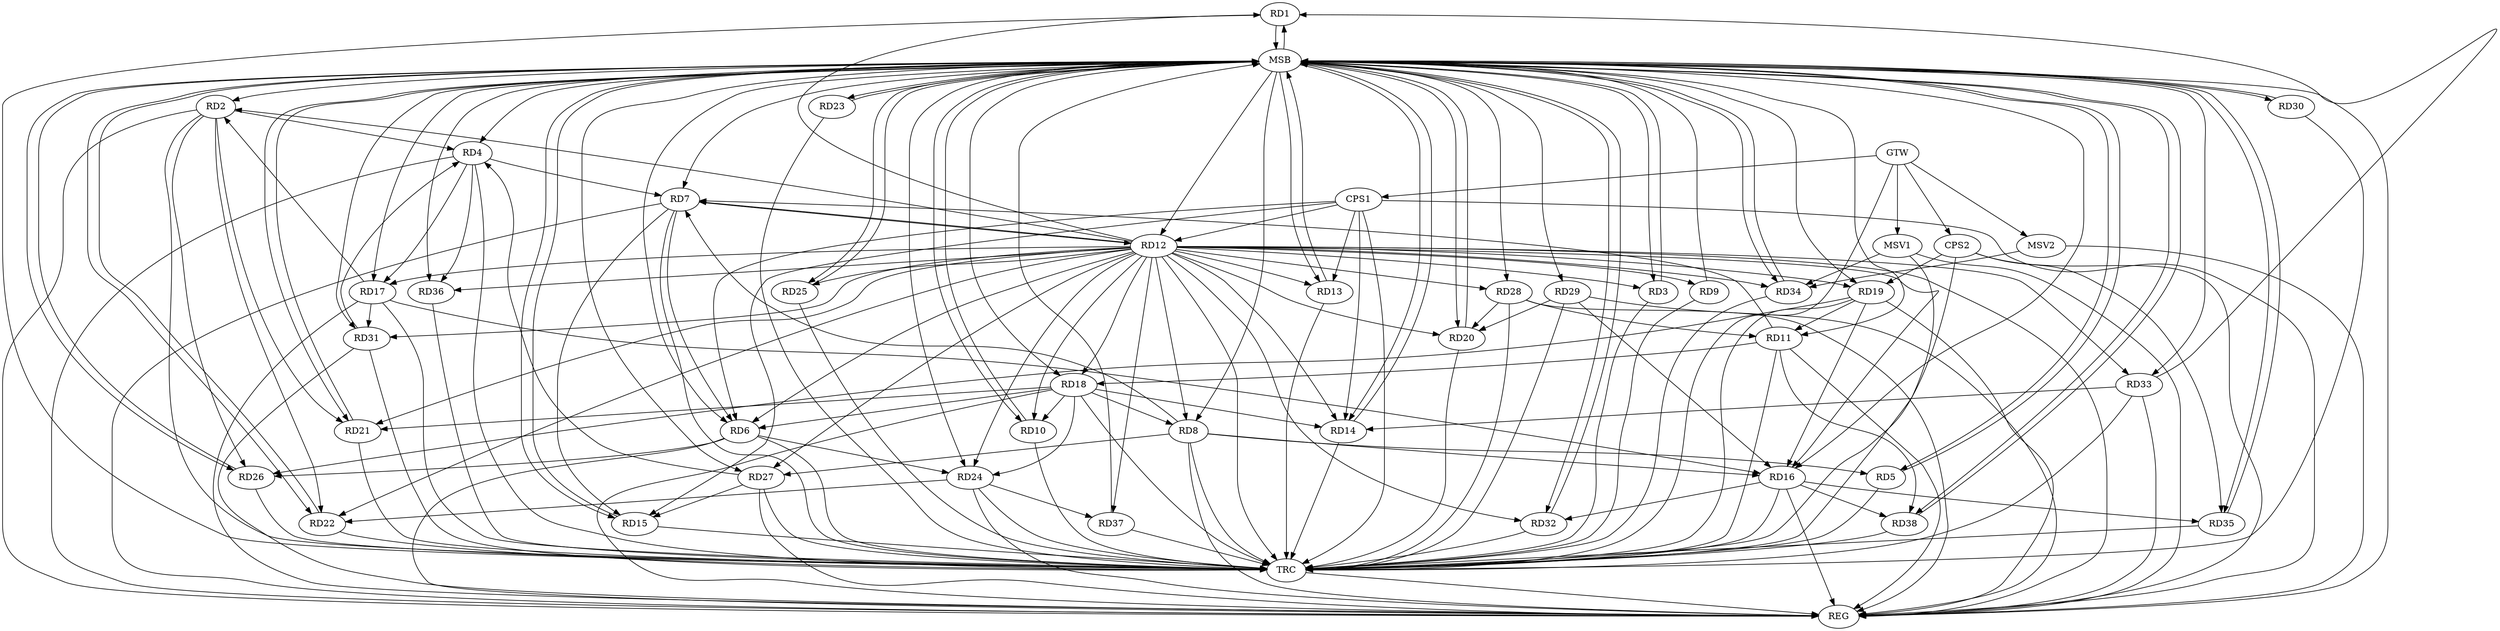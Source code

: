 strict digraph G {
  RD1 [ label="RD1" ];
  RD2 [ label="RD2" ];
  RD3 [ label="RD3" ];
  RD4 [ label="RD4" ];
  RD5 [ label="RD5" ];
  RD6 [ label="RD6" ];
  RD7 [ label="RD7" ];
  RD8 [ label="RD8" ];
  RD9 [ label="RD9" ];
  RD10 [ label="RD10" ];
  RD11 [ label="RD11" ];
  RD12 [ label="RD12" ];
  RD13 [ label="RD13" ];
  RD14 [ label="RD14" ];
  RD15 [ label="RD15" ];
  RD16 [ label="RD16" ];
  RD17 [ label="RD17" ];
  RD18 [ label="RD18" ];
  RD19 [ label="RD19" ];
  RD20 [ label="RD20" ];
  RD21 [ label="RD21" ];
  RD22 [ label="RD22" ];
  RD23 [ label="RD23" ];
  RD24 [ label="RD24" ];
  RD25 [ label="RD25" ];
  RD26 [ label="RD26" ];
  RD27 [ label="RD27" ];
  RD28 [ label="RD28" ];
  RD29 [ label="RD29" ];
  RD30 [ label="RD30" ];
  RD31 [ label="RD31" ];
  RD32 [ label="RD32" ];
  RD33 [ label="RD33" ];
  RD34 [ label="RD34" ];
  RD35 [ label="RD35" ];
  RD36 [ label="RD36" ];
  RD37 [ label="RD37" ];
  RD38 [ label="RD38" ];
  CPS1 [ label="CPS1" ];
  CPS2 [ label="CPS2" ];
  GTW [ label="GTW" ];
  REG [ label="REG" ];
  MSB [ label="MSB" ];
  TRC [ label="TRC" ];
  MSV1 [ label="MSV1" ];
  MSV2 [ label="MSV2" ];
  RD12 -> RD1;
  RD33 -> RD1;
  RD2 -> RD4;
  RD17 -> RD2;
  RD2 -> RD21;
  RD2 -> RD22;
  RD2 -> RD26;
  RD4 -> RD7;
  RD4 -> RD17;
  RD27 -> RD4;
  RD31 -> RD4;
  RD4 -> RD36;
  RD8 -> RD5;
  RD7 -> RD6;
  RD18 -> RD6;
  RD6 -> RD24;
  RD6 -> RD26;
  RD8 -> RD7;
  RD11 -> RD7;
  RD7 -> RD12;
  RD12 -> RD7;
  RD7 -> RD15;
  RD8 -> RD16;
  RD18 -> RD8;
  RD8 -> RD27;
  RD18 -> RD10;
  RD11 -> RD18;
  RD19 -> RD11;
  RD28 -> RD11;
  RD11 -> RD38;
  RD12 -> RD14;
  RD12 -> RD16;
  RD12 -> RD17;
  RD12 -> RD20;
  RD12 -> RD22;
  RD12 -> RD31;
  RD18 -> RD14;
  RD33 -> RD14;
  RD27 -> RD15;
  RD17 -> RD16;
  RD19 -> RD16;
  RD29 -> RD16;
  RD16 -> RD32;
  RD16 -> RD35;
  RD16 -> RD38;
  RD17 -> RD31;
  RD18 -> RD21;
  RD18 -> RD24;
  RD19 -> RD26;
  RD28 -> RD20;
  RD29 -> RD20;
  RD24 -> RD22;
  RD24 -> RD37;
  CPS1 -> RD15;
  CPS1 -> RD13;
  CPS1 -> RD14;
  CPS1 -> RD12;
  CPS1 -> RD6;
  CPS2 -> RD35;
  CPS2 -> RD19;
  GTW -> CPS1;
  GTW -> CPS2;
  RD2 -> REG;
  RD4 -> REG;
  RD6 -> REG;
  RD7 -> REG;
  RD8 -> REG;
  RD11 -> REG;
  RD12 -> REG;
  RD16 -> REG;
  RD17 -> REG;
  RD18 -> REG;
  RD19 -> REG;
  RD24 -> REG;
  RD27 -> REG;
  RD28 -> REG;
  RD29 -> REG;
  RD31 -> REG;
  RD33 -> REG;
  CPS1 -> REG;
  CPS2 -> REG;
  RD1 -> MSB;
  MSB -> RD6;
  MSB -> RD11;
  MSB -> RD18;
  MSB -> RD19;
  MSB -> RD29;
  MSB -> RD34;
  MSB -> RD38;
  MSB -> REG;
  RD3 -> MSB;
  MSB -> RD12;
  MSB -> RD23;
  RD5 -> MSB;
  MSB -> RD3;
  MSB -> RD13;
  MSB -> RD15;
  RD9 -> MSB;
  MSB -> RD1;
  MSB -> RD2;
  MSB -> RD7;
  MSB -> RD8;
  MSB -> RD22;
  MSB -> RD36;
  RD10 -> MSB;
  MSB -> RD24;
  MSB -> RD27;
  RD13 -> MSB;
  MSB -> RD25;
  MSB -> RD30;
  MSB -> RD31;
  RD14 -> MSB;
  MSB -> RD4;
  MSB -> RD32;
  RD15 -> MSB;
  MSB -> RD17;
  MSB -> RD21;
  RD20 -> MSB;
  MSB -> RD35;
  RD21 -> MSB;
  MSB -> RD33;
  RD22 -> MSB;
  MSB -> RD16;
  MSB -> RD20;
  RD23 -> MSB;
  RD25 -> MSB;
  MSB -> RD5;
  RD26 -> MSB;
  MSB -> RD10;
  RD30 -> MSB;
  RD32 -> MSB;
  MSB -> RD26;
  MSB -> RD28;
  RD34 -> MSB;
  RD35 -> MSB;
  RD37 -> MSB;
  MSB -> RD14;
  RD38 -> MSB;
  RD1 -> TRC;
  RD2 -> TRC;
  RD3 -> TRC;
  RD4 -> TRC;
  RD5 -> TRC;
  RD6 -> TRC;
  RD7 -> TRC;
  RD8 -> TRC;
  RD9 -> TRC;
  RD10 -> TRC;
  RD11 -> TRC;
  RD12 -> TRC;
  RD13 -> TRC;
  RD14 -> TRC;
  RD15 -> TRC;
  RD16 -> TRC;
  RD17 -> TRC;
  RD18 -> TRC;
  RD19 -> TRC;
  RD20 -> TRC;
  RD21 -> TRC;
  RD22 -> TRC;
  RD23 -> TRC;
  RD24 -> TRC;
  RD25 -> TRC;
  RD26 -> TRC;
  RD27 -> TRC;
  RD28 -> TRC;
  RD29 -> TRC;
  RD30 -> TRC;
  RD31 -> TRC;
  RD32 -> TRC;
  RD33 -> TRC;
  RD34 -> TRC;
  RD35 -> TRC;
  RD36 -> TRC;
  RD37 -> TRC;
  RD38 -> TRC;
  CPS1 -> TRC;
  CPS2 -> TRC;
  GTW -> TRC;
  TRC -> REG;
  RD12 -> RD9;
  RD12 -> RD34;
  RD12 -> RD6;
  RD12 -> RD33;
  RD12 -> RD21;
  RD12 -> RD27;
  RD12 -> RD18;
  RD12 -> RD37;
  RD12 -> RD3;
  RD12 -> RD13;
  RD12 -> RD10;
  RD12 -> RD2;
  RD12 -> RD36;
  RD12 -> RD19;
  RD12 -> RD32;
  RD12 -> RD25;
  RD12 -> RD24;
  RD12 -> RD28;
  RD12 -> RD8;
  MSV1 -> RD34;
  GTW -> MSV1;
  MSV1 -> REG;
  MSV1 -> TRC;
  MSV2 -> RD34;
  GTW -> MSV2;
  MSV2 -> REG;
}
